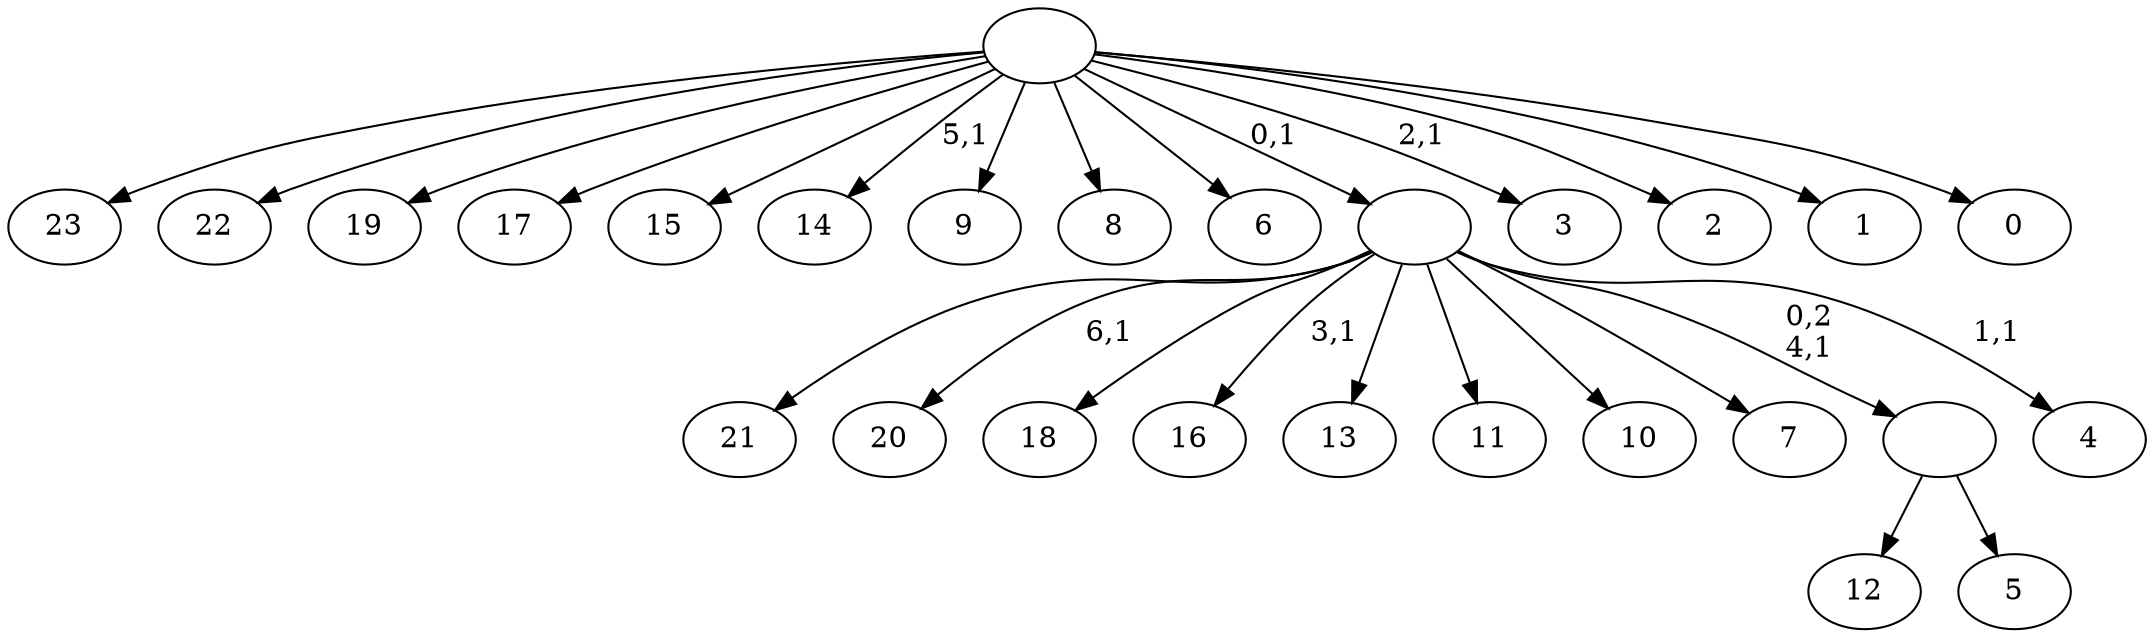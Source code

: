 digraph T {
	31 [label="23"]
	30 [label="22"]
	29 [label="21"]
	28 [label="20"]
	26 [label="19"]
	25 [label="18"]
	24 [label="17"]
	23 [label="16"]
	21 [label="15"]
	20 [label="14"]
	18 [label="13"]
	17 [label="12"]
	16 [label="11"]
	15 [label="10"]
	14 [label="9"]
	13 [label="8"]
	12 [label="7"]
	11 [label="6"]
	10 [label="5"]
	9 [label=""]
	8 [label="4"]
	6 [label=""]
	5 [label="3"]
	3 [label="2"]
	2 [label="1"]
	1 [label="0"]
	0 [label=""]
	9 -> 17 [label=""]
	9 -> 10 [label=""]
	6 -> 8 [label="1,1"]
	6 -> 23 [label="3,1"]
	6 -> 28 [label="6,1"]
	6 -> 29 [label=""]
	6 -> 25 [label=""]
	6 -> 18 [label=""]
	6 -> 16 [label=""]
	6 -> 15 [label=""]
	6 -> 12 [label=""]
	6 -> 9 [label="0,2\n4,1"]
	0 -> 5 [label="2,1"]
	0 -> 20 [label="5,1"]
	0 -> 31 [label=""]
	0 -> 30 [label=""]
	0 -> 26 [label=""]
	0 -> 24 [label=""]
	0 -> 21 [label=""]
	0 -> 14 [label=""]
	0 -> 13 [label=""]
	0 -> 11 [label=""]
	0 -> 6 [label="0,1"]
	0 -> 3 [label=""]
	0 -> 2 [label=""]
	0 -> 1 [label=""]
}
